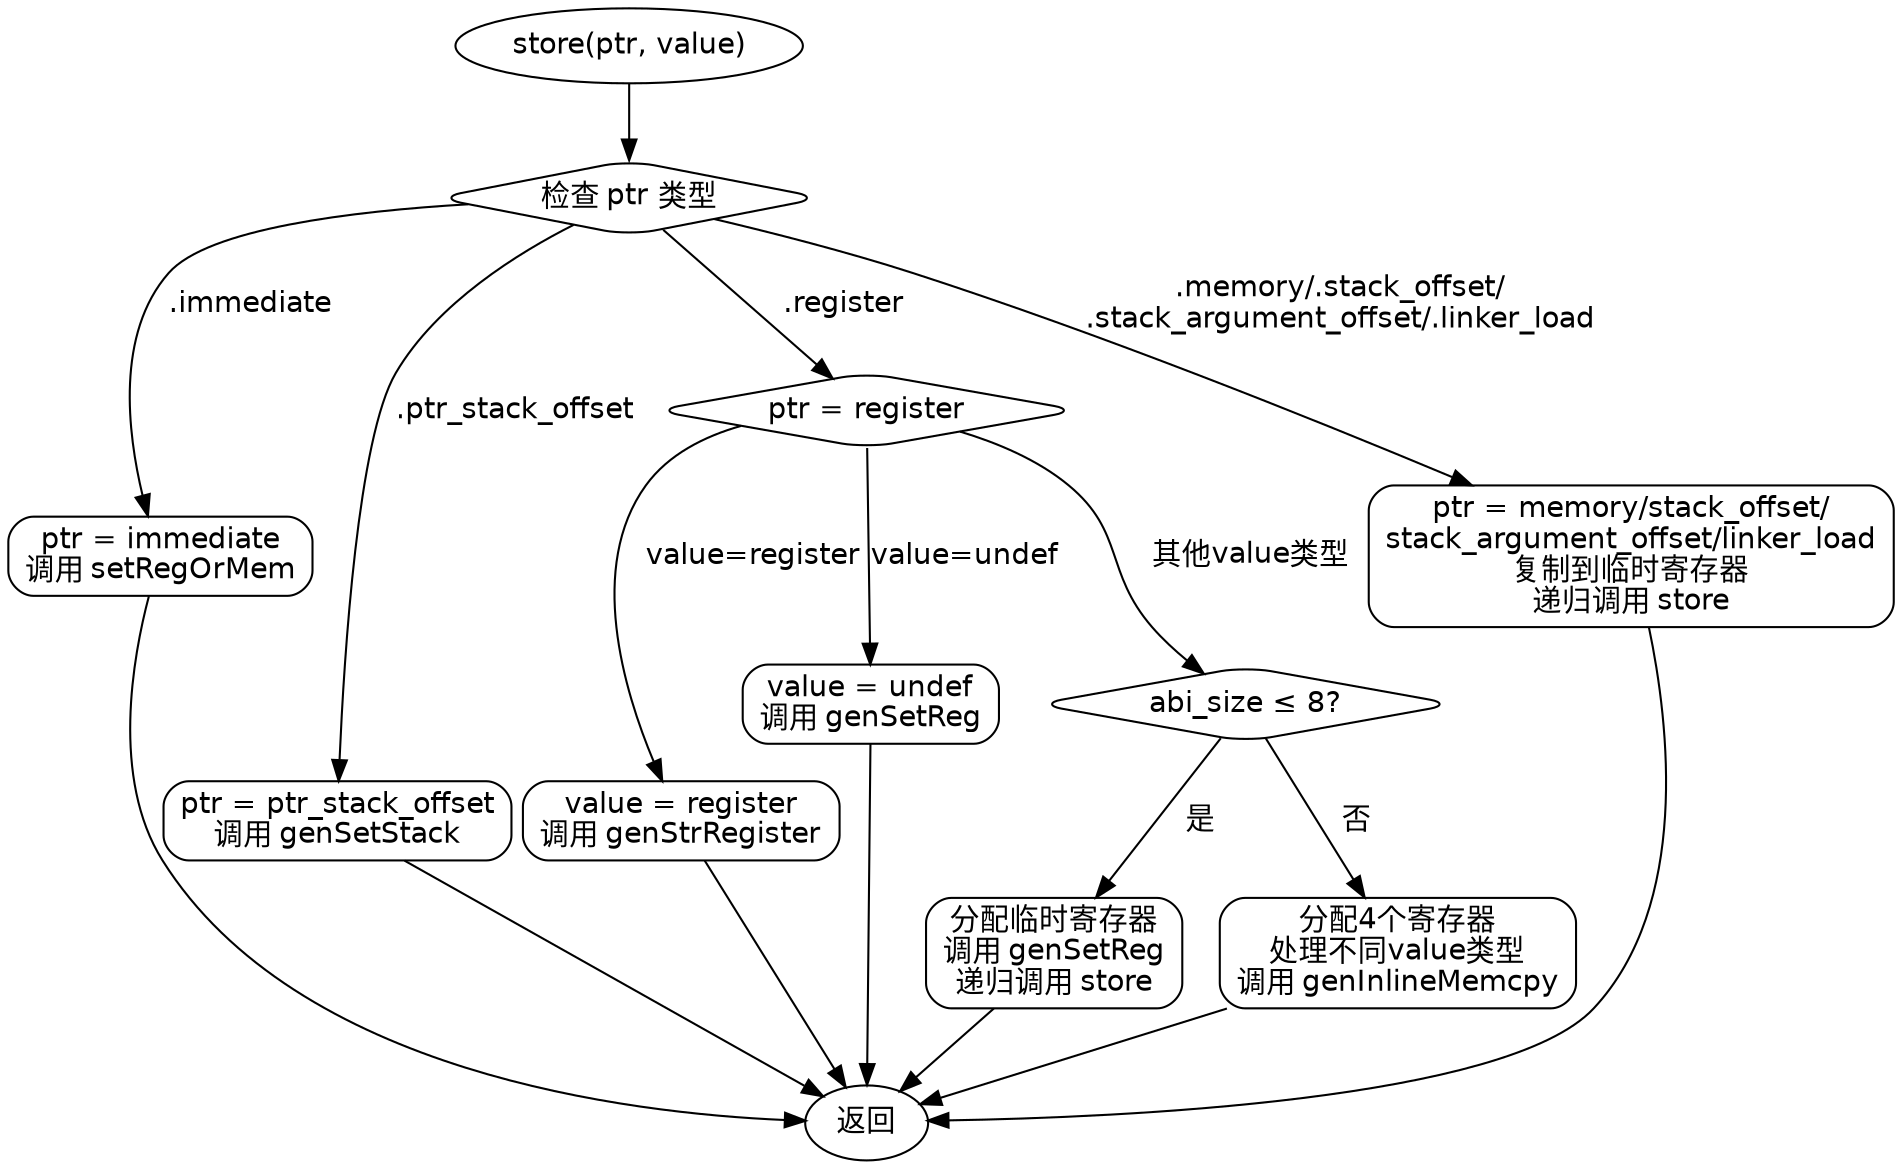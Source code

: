 
digraph flowchart {
    node [fontname="Helvetica", shape=box, style="rounded"];
    edge [fontname="Helvetica"];

    start [label="store(ptr, value)", shape=ellipse];
    check_ptr [label="检查 ptr 类型", shape=diamond];
    ptr_immediate [label="ptr = immediate\n调用 setRegOrMem"];
    ptr_stack_offset [label="ptr = ptr_stack_offset\n调用 genSetStack"];
    ptr_register [label="ptr = register", shape=diamond];
    value_register [label="value = register\n调用 genStrRegister"];
    value_undef [label="value = undef\n调用 genSetReg"];
    abi_size_check [label="abi_size ≤ 8?", shape=diamond];
    small_value [label="分配临时寄存器\n调用 genSetReg\n递归调用 store"];
    large_value [label="分配4个寄存器\n处理不同value类型\n调用 genInlineMemcpy"];
    ptr_memory_stack [label="ptr = memory/stack_offset/\nstack_argument_offset/linker_load\n复制到临时寄存器\n递归调用 store"];
    end [label="返回", shape=ellipse];

    start -> check_ptr;

    check_ptr -> ptr_immediate [label=".immediate"];
    check_ptr -> ptr_stack_offset [label=".ptr_stack_offset"];
    check_ptr -> ptr_register [label=".register"];
    check_ptr -> ptr_memory_stack [label=".memory/.stack_offset/\n.stack_argument_offset/.linker_load"];

    ptr_register -> value_register [label="value=register"];
    ptr_register -> value_undef [label="value=undef"];
    ptr_register -> abi_size_check [label="其他value类型"];

    abi_size_check -> small_value [label="是"];
    abi_size_check -> large_value [label="否"];

    small_value -> end;
    large_value -> end;
    value_register -> end;
    value_undef -> end;
    ptr_immediate -> end;
    ptr_stack_offset -> end;
    ptr_memory_stack -> end;
}
